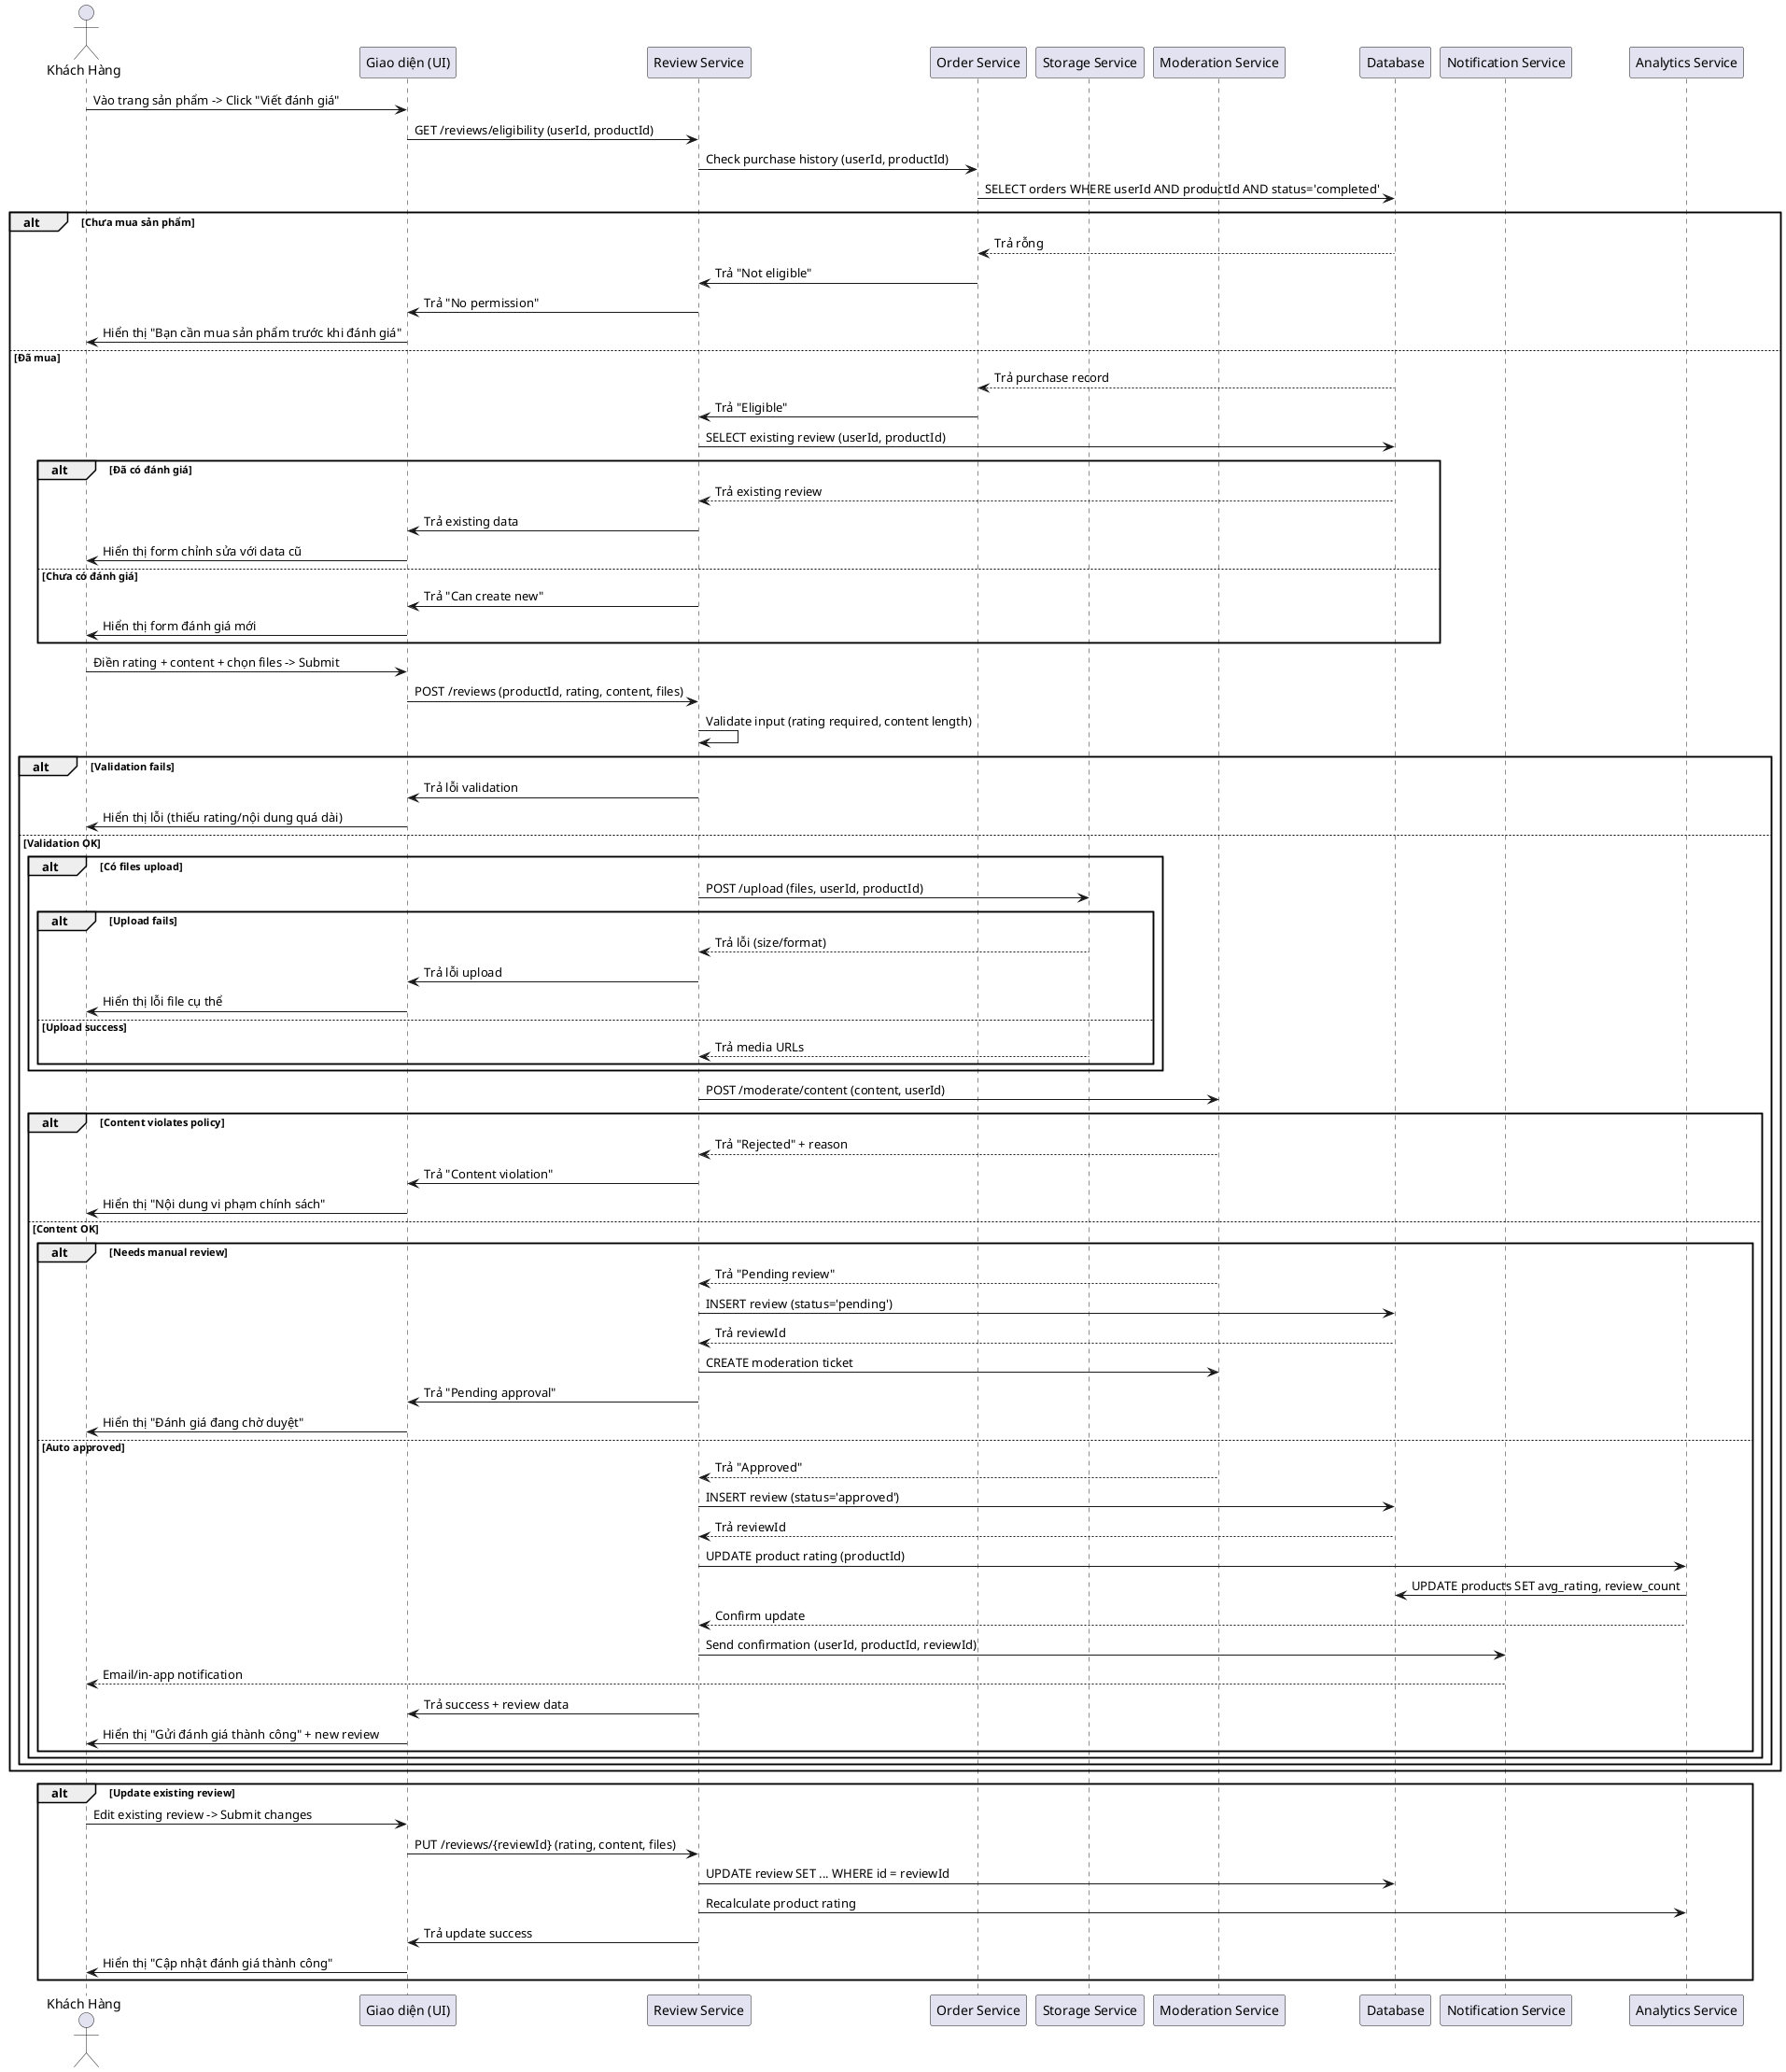 @startuml gui-danh-gia-binh-luan
actor "Khách Hàng" as User
participant "Giao diện (UI)" as UI
participant "Review Service" as Review
participant "Order Service" as Order
participant "Storage Service" as Storage
participant "Moderation Service" as Mod
participant "Database" as DB
participant "Notification Service" as Notif
participant "Analytics Service" as Analytics

User -> UI: Vào trang sản phẩm -> Click "Viết đánh giá"
UI -> Review: GET /reviews/eligibility (userId, productId)
Review -> Order: Check purchase history (userId, productId)
Order -> DB: SELECT orders WHERE userId AND productId AND status='completed'
alt Chưa mua sản phẩm
  DB --> Order: Trả rỗng
  Order -> Review: Trả "Not eligible"
  Review -> UI: Trả "No permission"
  UI -> User: Hiển thị "Bạn cần mua sản phẩm trước khi đánh giá"
else Đã mua
  DB --> Order: Trả purchase record
  Order -> Review: Trả "Eligible"
  Review -> DB: SELECT existing review (userId, productId)
  alt Đã có đánh giá
    DB --> Review: Trả existing review
    Review -> UI: Trả existing data
    UI -> User: Hiển thị form chỉnh sửa với data cũ
  else Chưa có đánh giá
    Review -> UI: Trả "Can create new"
    UI -> User: Hiển thị form đánh giá mới
  end
  
  User -> UI: Điền rating + content + chọn files -> Submit
  UI -> Review: POST /reviews (productId, rating, content, files)
  Review -> Review: Validate input (rating required, content length)
  alt Validation fails
    Review -> UI: Trả lỗi validation
    UI -> User: Hiển thị lỗi (thiếu rating/nội dung quá dài)
  else Validation OK
    alt Có files upload
      Review -> Storage: POST /upload (files, userId, productId)
      alt Upload fails
        Storage --> Review: Trả lỗi (size/format)
        Review -> UI: Trả lỗi upload
        UI -> User: Hiển thị lỗi file cụ thể
      else Upload success
        Storage --> Review: Trả media URLs
      end
    end
    
    Review -> Mod: POST /moderate/content (content, userId)
    alt Content violates policy
      Mod --> Review: Trả "Rejected" + reason
      Review -> UI: Trả "Content violation"
      UI -> User: Hiển thị "Nội dung vi phạm chính sách"
    else Content OK
      alt Needs manual review
        Mod --> Review: Trả "Pending review"
        Review -> DB: INSERT review (status='pending')
        DB --> Review: Trả reviewId
        Review -> Mod: CREATE moderation ticket
        Review -> UI: Trả "Pending approval"
        UI -> User: Hiển thị "Đánh giá đang chờ duyệt"
      else Auto approved
        Mod --> Review: Trả "Approved"
        Review -> DB: INSERT review (status='approved')
        DB --> Review: Trả reviewId
        Review -> Analytics: UPDATE product rating (productId)
        Analytics -> DB: UPDATE products SET avg_rating, review_count
        Analytics --> Review: Confirm update
        Review -> Notif: Send confirmation (userId, productId, reviewId)
        Notif --> User: Email/in-app notification
        Review -> UI: Trả success + review data
        UI -> User: Hiển thị "Gửi đánh giá thành công" + new review
      end
    end
  end
end

alt Update existing review
  User -> UI: Edit existing review -> Submit changes
  UI -> Review: PUT /reviews/{reviewId} (rating, content, files)
  Review -> DB: UPDATE review SET ... WHERE id = reviewId
  Review -> Analytics: Recalculate product rating
  Review -> UI: Trả update success
  UI -> User: Hiển thị "Cập nhật đánh giá thành công"
end
@enduml